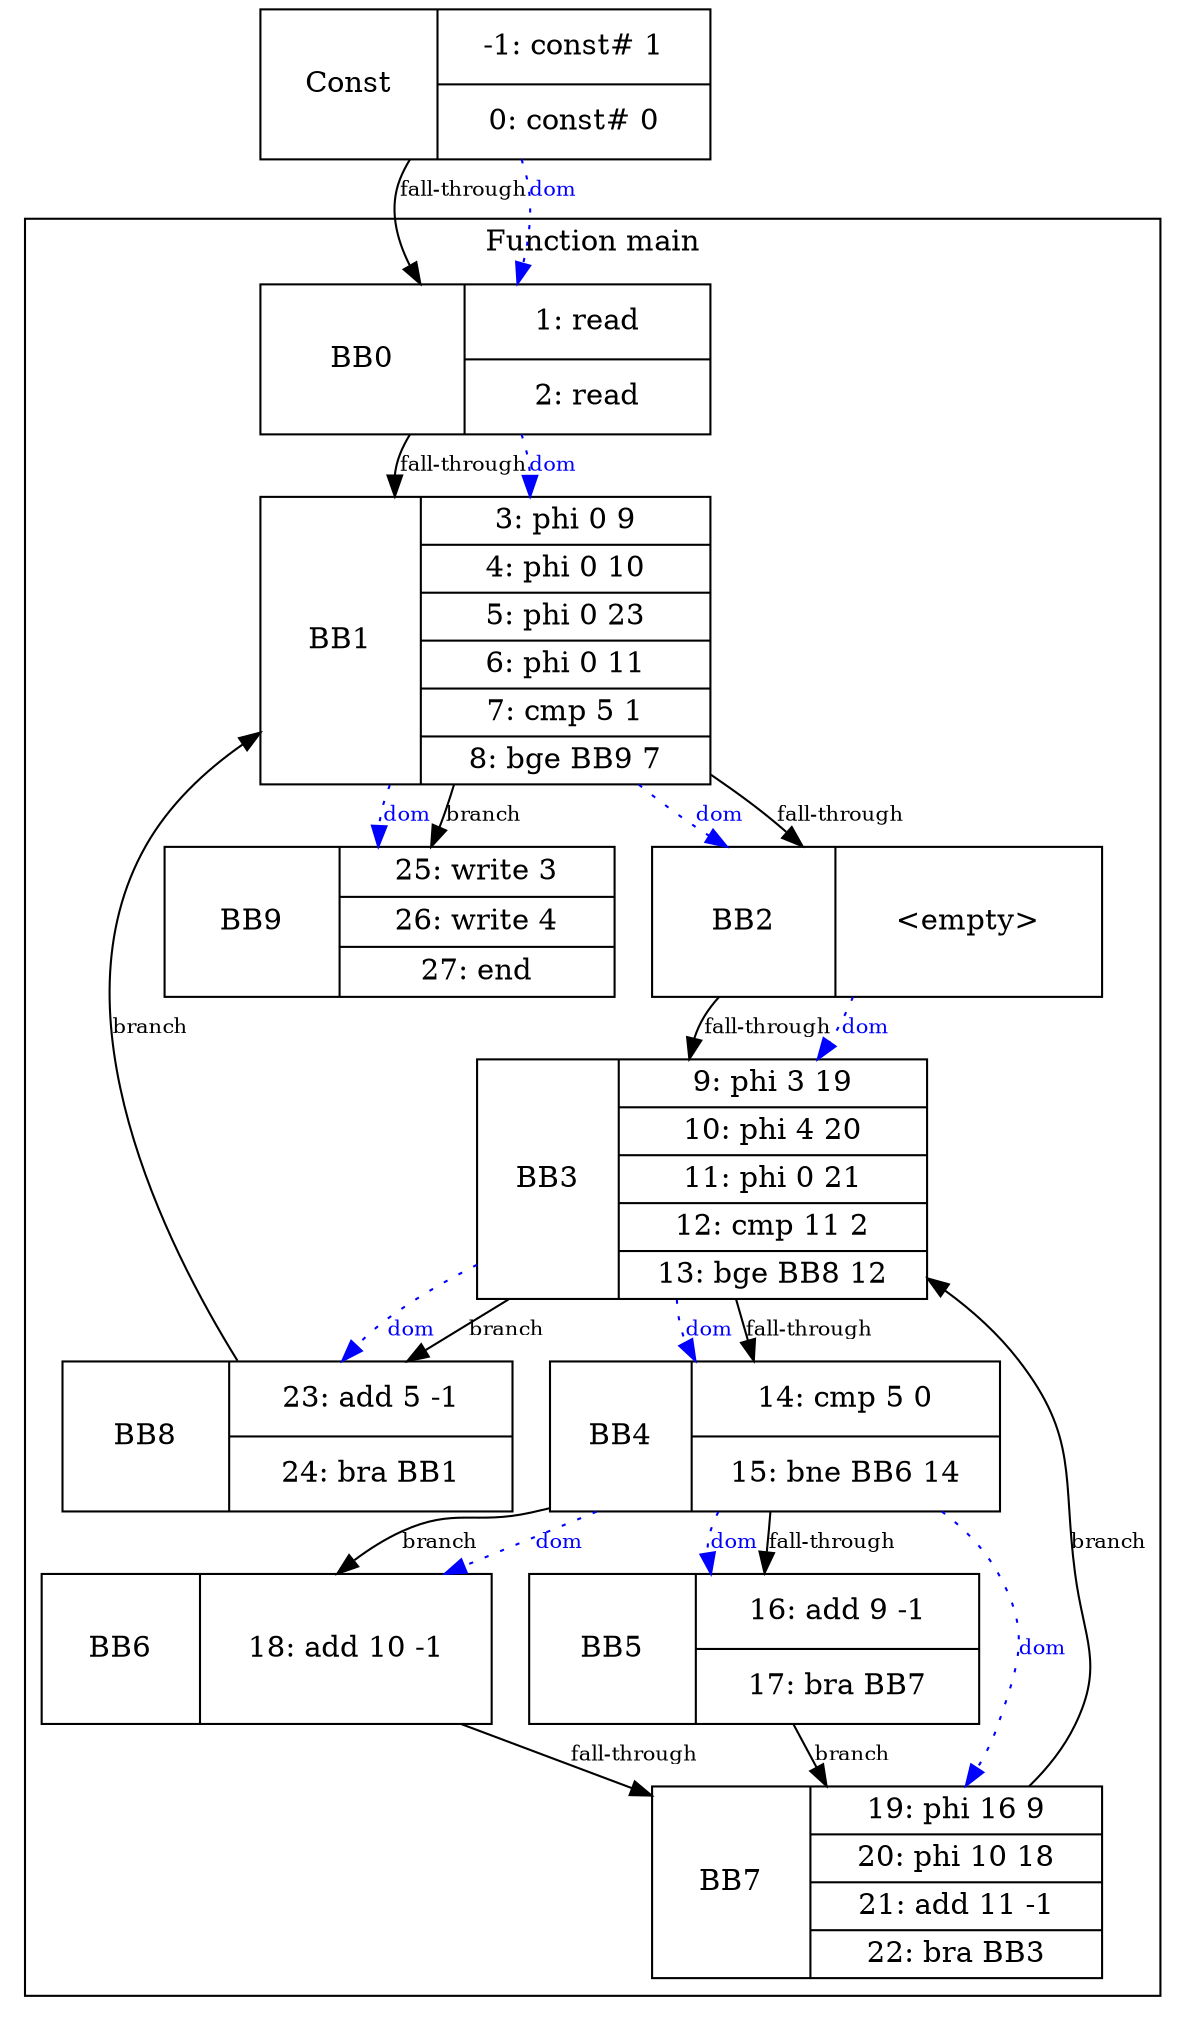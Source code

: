 digraph ir {
subgraph cluster_main {
	node [shape=record];
	label="Function main";
	rankdir=TB;
	ranksep=1.0;
	nodesep=0.5;

	BB0_main [width=3.0, height=1.0, label="BB0 | {1: read | 2: read}"];
	BB0_main -> BB1_main [label="fall-through", fontsize=10];
	BB1_main [width=3.0, height=1.0, label="BB1 | {3: phi 0 9 | 4: phi 0 10 | 5: phi 0 23 | 6: phi 0 11 | 7: cmp 5 1 | 8: bge BB9 7}"];
	BB1_main -> BB2_main [label="fall-through", fontsize=10];
	BB1_main -> BB9_main [label="branch", fontsize=10];
	BB0_main -> BB1_main [style=dotted, color=blue, fontsize=10, label="dom", fontcolor=blue];
	BB2_main [width=3.0, height=1.0, label="BB2 | {\<empty\>}"];
	BB2_main -> BB3_main [label="fall-through", fontsize=10];
	BB1_main -> BB2_main [style=dotted, color=blue, fontsize=10, label="dom", fontcolor=blue];
	BB3_main [width=3.0, height=1.0, label="BB3 | {9: phi 3 19 | 10: phi 4 20 | 11: phi 0 21 | 12: cmp 11 2 | 13: bge BB8 12}"];
	BB3_main -> BB4_main [label="fall-through", fontsize=10];
	BB3_main -> BB8_main [label="branch", fontsize=10];
	BB2_main -> BB3_main [style=dotted, color=blue, fontsize=10, label="dom", fontcolor=blue];
	BB4_main [width=3.0, height=1.0, label="BB4 | {14: cmp 5 0 | 15: bne BB6 14}"];
	BB4_main -> BB5_main [label="fall-through", fontsize=10];
	BB4_main -> BB6_main [label="branch", fontsize=10];
	BB3_main -> BB4_main [style=dotted, color=blue, fontsize=10, label="dom", fontcolor=blue];
	BB5_main [width=3.0, height=1.0, label="BB5 | {16: add 9 -1 | 17: bra BB7}"];
	BB5_main -> BB7_main [label="branch", fontsize=10];
	BB4_main -> BB5_main [style=dotted, color=blue, fontsize=10, label="dom", fontcolor=blue];
	BB6_main [width=3.0, height=1.0, label="BB6 | {18: add 10 -1}"];
	BB6_main -> BB7_main [label="fall-through", fontsize=10];
	BB4_main -> BB6_main [style=dotted, color=blue, fontsize=10, label="dom", fontcolor=blue];
	BB7_main [width=3.0, height=1.0, label="BB7 | {19: phi 16 9 | 20: phi 10 18 | 21: add 11 -1 | 22: bra BB3}"];
	BB7_main -> BB3_main [label="branch", fontsize=10];
	BB4_main -> BB7_main [style=dotted, color=blue, fontsize=10, label="dom", fontcolor=blue];
	BB8_main [width=3.0, height=1.0, label="BB8 | {23: add 5 -1 | 24: bra BB1}"];
	BB8_main -> BB1_main [label="branch", fontsize=10];
	BB3_main -> BB8_main [style=dotted, color=blue, fontsize=10, label="dom", fontcolor=blue];
	BB9_main [width=3.0, height=1.0, label="BB9 | {25: write 3 | 26: write 4 | 27: end}"];
	BB1_main -> BB9_main [style=dotted, color=blue, fontsize=10, label="dom", fontcolor=blue];
}
subgraph const_block {
	const_block [shape=record, width=3.0, height=1.0, label="Const | {-1: const# 1 | 0: const# 0}"];
	const_block -> BB0_main [label="fall-through", fontsize=10];
	const_block -> BB0_main [label="dom", color=blue, style=dotted, fontsize=10, fontcolor=blue];
}
}
